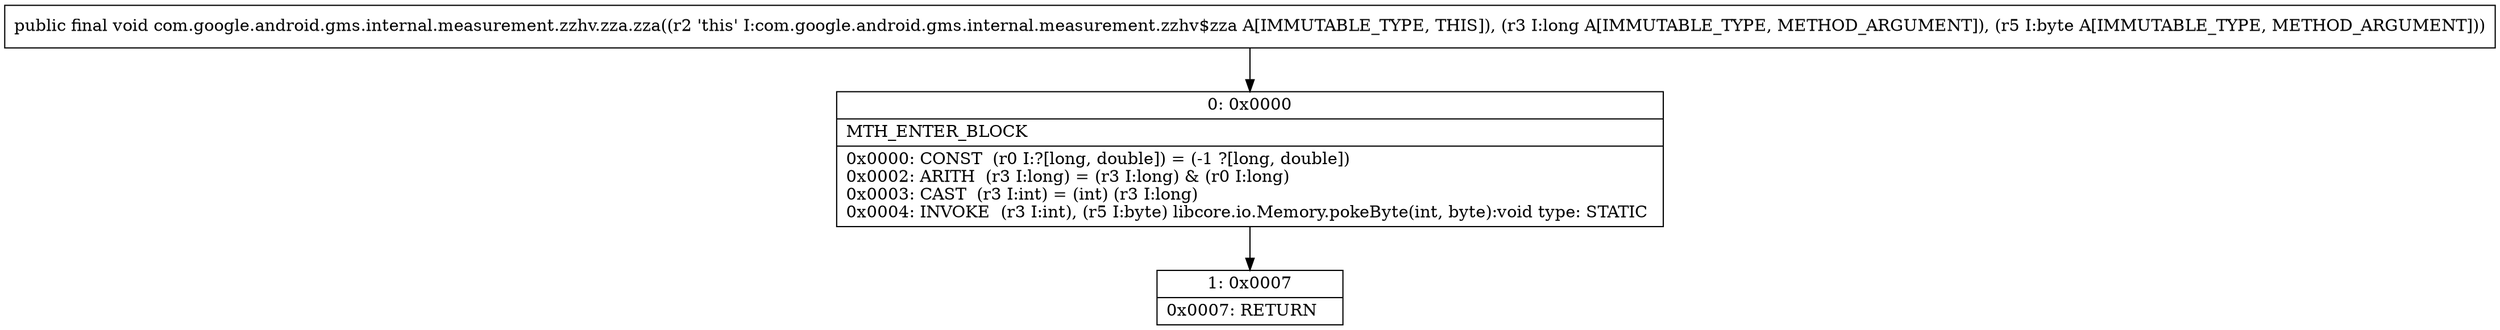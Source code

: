 digraph "CFG forcom.google.android.gms.internal.measurement.zzhv.zza.zza(JB)V" {
Node_0 [shape=record,label="{0\:\ 0x0000|MTH_ENTER_BLOCK\l|0x0000: CONST  (r0 I:?[long, double]) = (\-1 ?[long, double]) \l0x0002: ARITH  (r3 I:long) = (r3 I:long) & (r0 I:long) \l0x0003: CAST  (r3 I:int) = (int) (r3 I:long) \l0x0004: INVOKE  (r3 I:int), (r5 I:byte) libcore.io.Memory.pokeByte(int, byte):void type: STATIC \l}"];
Node_1 [shape=record,label="{1\:\ 0x0007|0x0007: RETURN   \l}"];
MethodNode[shape=record,label="{public final void com.google.android.gms.internal.measurement.zzhv.zza.zza((r2 'this' I:com.google.android.gms.internal.measurement.zzhv$zza A[IMMUTABLE_TYPE, THIS]), (r3 I:long A[IMMUTABLE_TYPE, METHOD_ARGUMENT]), (r5 I:byte A[IMMUTABLE_TYPE, METHOD_ARGUMENT])) }"];
MethodNode -> Node_0;
Node_0 -> Node_1;
}

